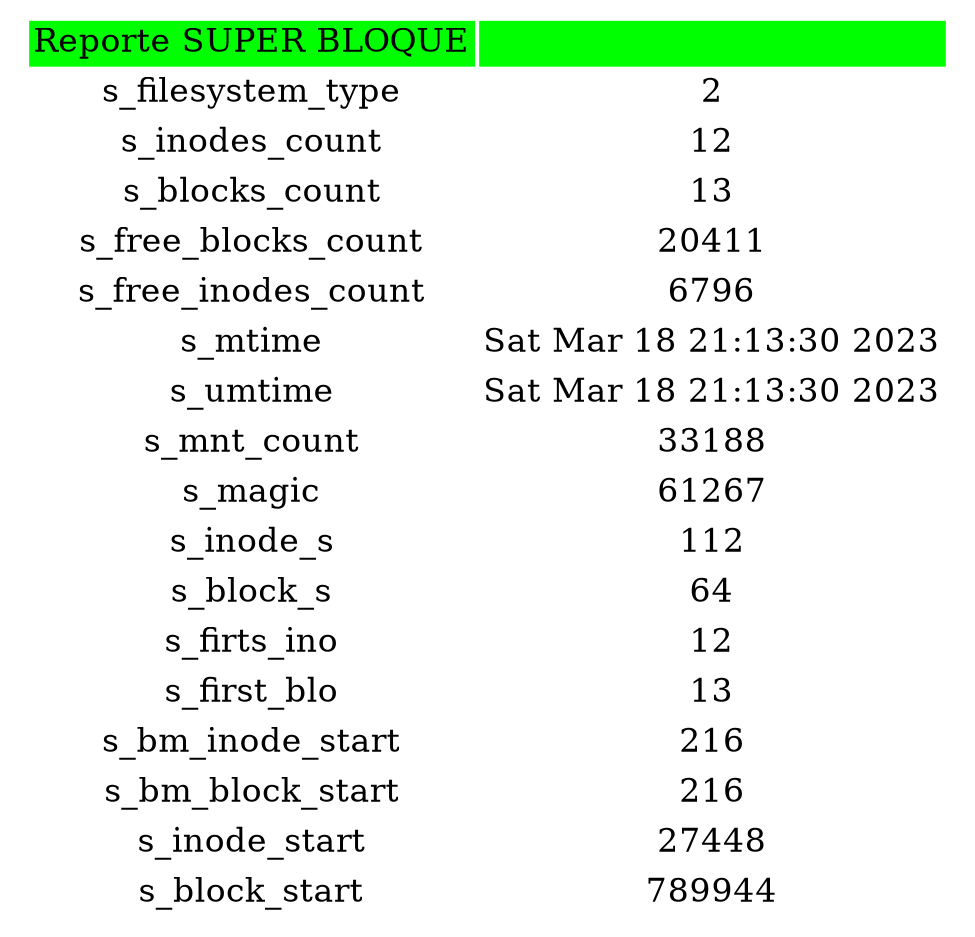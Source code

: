 digraph g {
graph [];
node [
fontsize = "16"
shape = "record"
];
edge [];
 a0 [shape=none label=<<TABLE border="0">
<TR><TD bgcolor="green">Reporte SUPER BLOQUE</TD>
<TD bgcolor="green"></TD></TR>
<TR><TD>s_filesystem_type</TD>
<TD>
2
</TD></TR>
<TR><TD>s_inodes_count</TD>
<TD>
12
</TD></TR>
<TR><TD>s_blocks_count</TD>
<TD>
13
</TD></TR>
<TR><TD>s_free_blocks_count</TD>
<TD>
20411
</TD></TR>
<TR><TD>s_free_inodes_count</TD>
<TD>
6796
</TD></TR>
<TR><TD>s_mtime</TD>
<TD>
Sat Mar 18 21:13:30 2023

</TD></TR>
<TR><TD>s_umtime</TD>
<TD>
Sat Mar 18 21:13:30 2023

</TD></TR>
<TR><TD>s_mnt_count</TD>
<TD>
33188
</TD></TR>
<TR><TD>s_magic</TD>
<TD>
61267
</TD></TR>
<TR><TD>s_inode_s</TD>
<TD>
112
</TD></TR>
<TR><TD>s_block_s</TD>
<TD>
64
</TD></TR>
<TR><TD>s_firts_ino</TD>
<TD>
12
</TD></TR>
<TR><TD>s_first_blo</TD>
<TD>
13
</TD></TR>
<TR><TD>s_bm_inode_start</TD>
<TD>
216
</TD></TR>
<TR><TD>s_bm_block_start</TD>
<TD>
216
</TD></TR>
<TR><TD>s_inode_start</TD>
<TD>
27448
</TD></TR>
<TR><TD>s_block_start</TD>
<TD>
789944
</TD></TR>
 </TABLE>>];
}